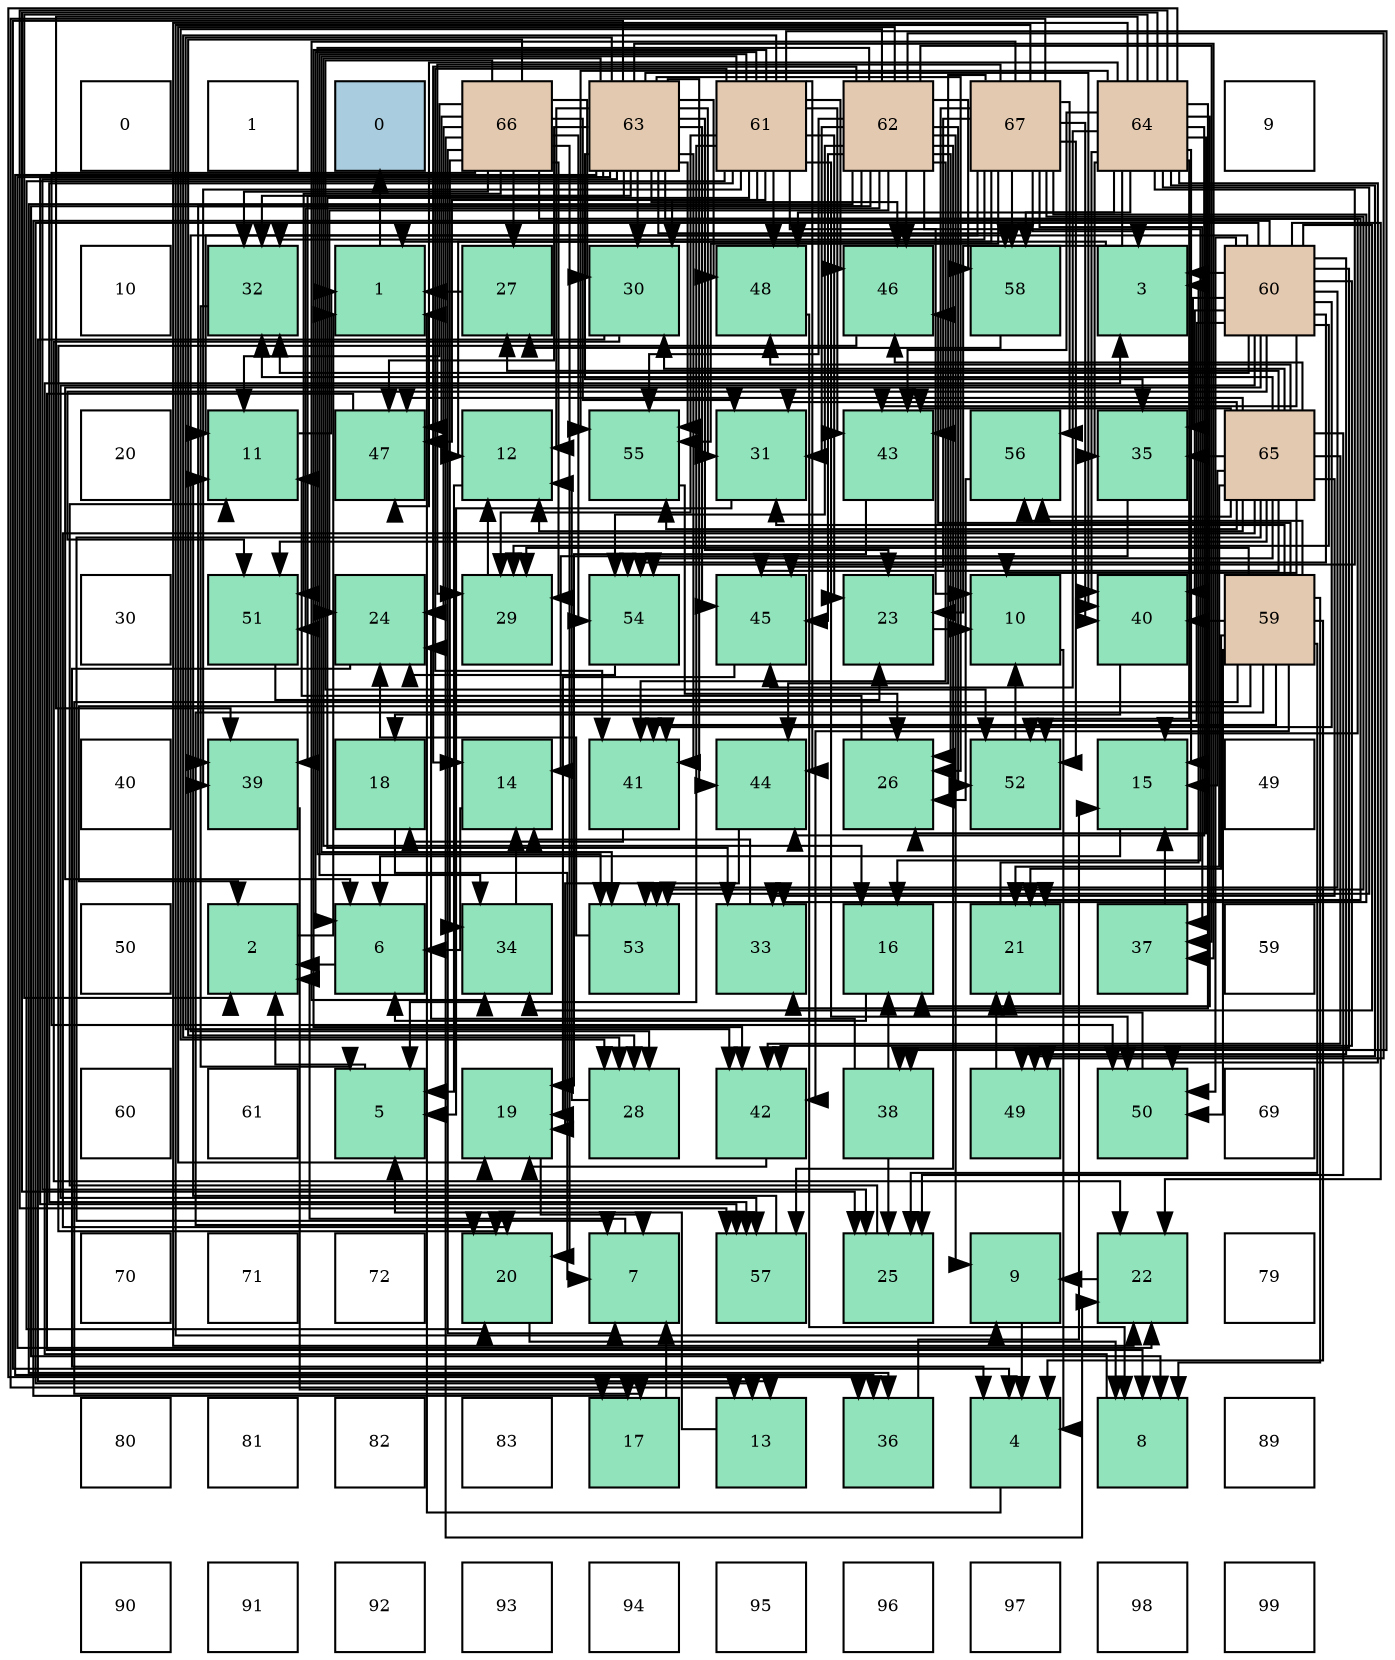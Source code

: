 digraph layout{
 rankdir=TB;
 splines=ortho;
 node [style=filled shape=square fixedsize=true width=0.6];
0[label="0", fontsize=8, fillcolor="#ffffff"];
1[label="1", fontsize=8, fillcolor="#ffffff"];
2[label="0", fontsize=8, fillcolor="#a9ccde"];
3[label="66", fontsize=8, fillcolor="#e3c9af"];
4[label="63", fontsize=8, fillcolor="#e3c9af"];
5[label="61", fontsize=8, fillcolor="#e3c9af"];
6[label="62", fontsize=8, fillcolor="#e3c9af"];
7[label="67", fontsize=8, fillcolor="#e3c9af"];
8[label="64", fontsize=8, fillcolor="#e3c9af"];
9[label="9", fontsize=8, fillcolor="#ffffff"];
10[label="10", fontsize=8, fillcolor="#ffffff"];
11[label="32", fontsize=8, fillcolor="#91e3bb"];
12[label="1", fontsize=8, fillcolor="#91e3bb"];
13[label="27", fontsize=8, fillcolor="#91e3bb"];
14[label="30", fontsize=8, fillcolor="#91e3bb"];
15[label="48", fontsize=8, fillcolor="#91e3bb"];
16[label="46", fontsize=8, fillcolor="#91e3bb"];
17[label="58", fontsize=8, fillcolor="#91e3bb"];
18[label="3", fontsize=8, fillcolor="#91e3bb"];
19[label="60", fontsize=8, fillcolor="#e3c9af"];
20[label="20", fontsize=8, fillcolor="#ffffff"];
21[label="11", fontsize=8, fillcolor="#91e3bb"];
22[label="47", fontsize=8, fillcolor="#91e3bb"];
23[label="12", fontsize=8, fillcolor="#91e3bb"];
24[label="55", fontsize=8, fillcolor="#91e3bb"];
25[label="31", fontsize=8, fillcolor="#91e3bb"];
26[label="43", fontsize=8, fillcolor="#91e3bb"];
27[label="56", fontsize=8, fillcolor="#91e3bb"];
28[label="35", fontsize=8, fillcolor="#91e3bb"];
29[label="65", fontsize=8, fillcolor="#e3c9af"];
30[label="30", fontsize=8, fillcolor="#ffffff"];
31[label="51", fontsize=8, fillcolor="#91e3bb"];
32[label="24", fontsize=8, fillcolor="#91e3bb"];
33[label="29", fontsize=8, fillcolor="#91e3bb"];
34[label="54", fontsize=8, fillcolor="#91e3bb"];
35[label="45", fontsize=8, fillcolor="#91e3bb"];
36[label="23", fontsize=8, fillcolor="#91e3bb"];
37[label="10", fontsize=8, fillcolor="#91e3bb"];
38[label="40", fontsize=8, fillcolor="#91e3bb"];
39[label="59", fontsize=8, fillcolor="#e3c9af"];
40[label="40", fontsize=8, fillcolor="#ffffff"];
41[label="39", fontsize=8, fillcolor="#91e3bb"];
42[label="18", fontsize=8, fillcolor="#91e3bb"];
43[label="14", fontsize=8, fillcolor="#91e3bb"];
44[label="41", fontsize=8, fillcolor="#91e3bb"];
45[label="44", fontsize=8, fillcolor="#91e3bb"];
46[label="26", fontsize=8, fillcolor="#91e3bb"];
47[label="52", fontsize=8, fillcolor="#91e3bb"];
48[label="15", fontsize=8, fillcolor="#91e3bb"];
49[label="49", fontsize=8, fillcolor="#ffffff"];
50[label="50", fontsize=8, fillcolor="#ffffff"];
51[label="2", fontsize=8, fillcolor="#91e3bb"];
52[label="6", fontsize=8, fillcolor="#91e3bb"];
53[label="34", fontsize=8, fillcolor="#91e3bb"];
54[label="53", fontsize=8, fillcolor="#91e3bb"];
55[label="33", fontsize=8, fillcolor="#91e3bb"];
56[label="16", fontsize=8, fillcolor="#91e3bb"];
57[label="21", fontsize=8, fillcolor="#91e3bb"];
58[label="37", fontsize=8, fillcolor="#91e3bb"];
59[label="59", fontsize=8, fillcolor="#ffffff"];
60[label="60", fontsize=8, fillcolor="#ffffff"];
61[label="61", fontsize=8, fillcolor="#ffffff"];
62[label="5", fontsize=8, fillcolor="#91e3bb"];
63[label="19", fontsize=8, fillcolor="#91e3bb"];
64[label="28", fontsize=8, fillcolor="#91e3bb"];
65[label="42", fontsize=8, fillcolor="#91e3bb"];
66[label="38", fontsize=8, fillcolor="#91e3bb"];
67[label="49", fontsize=8, fillcolor="#91e3bb"];
68[label="50", fontsize=8, fillcolor="#91e3bb"];
69[label="69", fontsize=8, fillcolor="#ffffff"];
70[label="70", fontsize=8, fillcolor="#ffffff"];
71[label="71", fontsize=8, fillcolor="#ffffff"];
72[label="72", fontsize=8, fillcolor="#ffffff"];
73[label="20", fontsize=8, fillcolor="#91e3bb"];
74[label="7", fontsize=8, fillcolor="#91e3bb"];
75[label="57", fontsize=8, fillcolor="#91e3bb"];
76[label="25", fontsize=8, fillcolor="#91e3bb"];
77[label="9", fontsize=8, fillcolor="#91e3bb"];
78[label="22", fontsize=8, fillcolor="#91e3bb"];
79[label="79", fontsize=8, fillcolor="#ffffff"];
80[label="80", fontsize=8, fillcolor="#ffffff"];
81[label="81", fontsize=8, fillcolor="#ffffff"];
82[label="82", fontsize=8, fillcolor="#ffffff"];
83[label="83", fontsize=8, fillcolor="#ffffff"];
84[label="17", fontsize=8, fillcolor="#91e3bb"];
85[label="13", fontsize=8, fillcolor="#91e3bb"];
86[label="36", fontsize=8, fillcolor="#91e3bb"];
87[label="4", fontsize=8, fillcolor="#91e3bb"];
88[label="8", fontsize=8, fillcolor="#91e3bb"];
89[label="89", fontsize=8, fillcolor="#ffffff"];
90[label="90", fontsize=8, fillcolor="#ffffff"];
91[label="91", fontsize=8, fillcolor="#ffffff"];
92[label="92", fontsize=8, fillcolor="#ffffff"];
93[label="93", fontsize=8, fillcolor="#ffffff"];
94[label="94", fontsize=8, fillcolor="#ffffff"];
95[label="95", fontsize=8, fillcolor="#ffffff"];
96[label="96", fontsize=8, fillcolor="#ffffff"];
97[label="97", fontsize=8, fillcolor="#ffffff"];
98[label="98", fontsize=8, fillcolor="#ffffff"];
99[label="99", fontsize=8, fillcolor="#ffffff"];
edge [constraint=false, style=vis];12 -> 2;
51 -> 12;
18 -> 12;
87 -> 12;
62 -> 51;
52 -> 51;
74 -> 51;
88 -> 18;
77 -> 87;
37 -> 87;
21 -> 12;
23 -> 62;
85 -> 62;
43 -> 52;
48 -> 52;
56 -> 52;
84 -> 74;
42 -> 74;
63 -> 74;
73 -> 88;
57 -> 18;
78 -> 77;
36 -> 37;
32 -> 87;
76 -> 21;
46 -> 21;
13 -> 12;
64 -> 23;
33 -> 23;
14 -> 85;
14 -> 78;
25 -> 62;
11 -> 62;
55 -> 43;
53 -> 43;
28 -> 43;
86 -> 48;
58 -> 48;
66 -> 56;
66 -> 32;
66 -> 76;
41 -> 84;
38 -> 42;
44 -> 42;
65 -> 63;
26 -> 63;
45 -> 63;
35 -> 63;
16 -> 73;
22 -> 88;
15 -> 88;
67 -> 57;
68 -> 57;
31 -> 36;
47 -> 37;
54 -> 32;
34 -> 32;
24 -> 46;
27 -> 46;
75 -> 21;
17 -> 13;
39 -> 51;
39 -> 87;
39 -> 88;
39 -> 84;
39 -> 73;
39 -> 57;
39 -> 76;
39 -> 33;
39 -> 25;
39 -> 38;
39 -> 44;
39 -> 65;
39 -> 16;
39 -> 68;
39 -> 27;
19 -> 18;
19 -> 52;
19 -> 85;
19 -> 84;
19 -> 78;
19 -> 64;
19 -> 33;
19 -> 11;
19 -> 53;
19 -> 28;
19 -> 66;
19 -> 38;
19 -> 44;
19 -> 65;
19 -> 26;
19 -> 67;
19 -> 68;
19 -> 31;
19 -> 47;
19 -> 54;
19 -> 34;
19 -> 75;
5 -> 62;
5 -> 52;
5 -> 37;
5 -> 73;
5 -> 36;
5 -> 64;
5 -> 33;
5 -> 14;
5 -> 55;
5 -> 53;
5 -> 66;
5 -> 41;
5 -> 44;
5 -> 65;
5 -> 26;
5 -> 45;
5 -> 16;
5 -> 22;
5 -> 15;
5 -> 68;
5 -> 54;
5 -> 75;
6 -> 88;
6 -> 77;
6 -> 43;
6 -> 56;
6 -> 63;
6 -> 32;
6 -> 46;
6 -> 64;
6 -> 25;
6 -> 86;
6 -> 58;
6 -> 41;
6 -> 44;
6 -> 35;
6 -> 16;
6 -> 67;
6 -> 31;
6 -> 47;
6 -> 54;
6 -> 34;
6 -> 24;
6 -> 75;
6 -> 17;
4 -> 87;
4 -> 23;
4 -> 56;
4 -> 57;
4 -> 78;
4 -> 36;
4 -> 76;
4 -> 46;
4 -> 14;
4 -> 25;
4 -> 11;
4 -> 28;
4 -> 86;
4 -> 58;
4 -> 41;
4 -> 38;
4 -> 44;
4 -> 65;
4 -> 45;
4 -> 35;
4 -> 16;
4 -> 22;
4 -> 15;
4 -> 24;
4 -> 75;
4 -> 17;
8 -> 51;
8 -> 48;
8 -> 56;
8 -> 78;
8 -> 36;
8 -> 76;
8 -> 46;
8 -> 55;
8 -> 28;
8 -> 86;
8 -> 41;
8 -> 38;
8 -> 26;
8 -> 45;
8 -> 35;
8 -> 22;
8 -> 15;
8 -> 67;
8 -> 68;
8 -> 47;
8 -> 54;
8 -> 34;
8 -> 24;
8 -> 75;
8 -> 17;
29 -> 74;
29 -> 37;
29 -> 23;
29 -> 48;
29 -> 73;
29 -> 57;
29 -> 76;
29 -> 13;
29 -> 14;
29 -> 25;
29 -> 11;
29 -> 55;
29 -> 28;
29 -> 65;
29 -> 26;
29 -> 35;
29 -> 16;
29 -> 22;
29 -> 15;
29 -> 31;
29 -> 34;
29 -> 24;
29 -> 27;
3 -> 74;
3 -> 21;
3 -> 48;
3 -> 73;
3 -> 78;
3 -> 32;
3 -> 13;
3 -> 64;
3 -> 33;
3 -> 14;
3 -> 25;
3 -> 11;
3 -> 53;
3 -> 22;
3 -> 68;
3 -> 31;
3 -> 47;
3 -> 34;
7 -> 18;
7 -> 77;
7 -> 21;
7 -> 23;
7 -> 85;
7 -> 33;
7 -> 11;
7 -> 55;
7 -> 53;
7 -> 58;
7 -> 38;
7 -> 26;
7 -> 45;
7 -> 35;
7 -> 47;
7 -> 54;
7 -> 24;
7 -> 27;
7 -> 17;
edge [constraint=true, style=invis];
0 -> 10 -> 20 -> 30 -> 40 -> 50 -> 60 -> 70 -> 80 -> 90;
1 -> 11 -> 21 -> 31 -> 41 -> 51 -> 61 -> 71 -> 81 -> 91;
2 -> 12 -> 22 -> 32 -> 42 -> 52 -> 62 -> 72 -> 82 -> 92;
3 -> 13 -> 23 -> 33 -> 43 -> 53 -> 63 -> 73 -> 83 -> 93;
4 -> 14 -> 24 -> 34 -> 44 -> 54 -> 64 -> 74 -> 84 -> 94;
5 -> 15 -> 25 -> 35 -> 45 -> 55 -> 65 -> 75 -> 85 -> 95;
6 -> 16 -> 26 -> 36 -> 46 -> 56 -> 66 -> 76 -> 86 -> 96;
7 -> 17 -> 27 -> 37 -> 47 -> 57 -> 67 -> 77 -> 87 -> 97;
8 -> 18 -> 28 -> 38 -> 48 -> 58 -> 68 -> 78 -> 88 -> 98;
9 -> 19 -> 29 -> 39 -> 49 -> 59 -> 69 -> 79 -> 89 -> 99;
rank = same {0 -> 1 -> 2 -> 3 -> 4 -> 5 -> 6 -> 7 -> 8 -> 9};
rank = same {10 -> 11 -> 12 -> 13 -> 14 -> 15 -> 16 -> 17 -> 18 -> 19};
rank = same {20 -> 21 -> 22 -> 23 -> 24 -> 25 -> 26 -> 27 -> 28 -> 29};
rank = same {30 -> 31 -> 32 -> 33 -> 34 -> 35 -> 36 -> 37 -> 38 -> 39};
rank = same {40 -> 41 -> 42 -> 43 -> 44 -> 45 -> 46 -> 47 -> 48 -> 49};
rank = same {50 -> 51 -> 52 -> 53 -> 54 -> 55 -> 56 -> 57 -> 58 -> 59};
rank = same {60 -> 61 -> 62 -> 63 -> 64 -> 65 -> 66 -> 67 -> 68 -> 69};
rank = same {70 -> 71 -> 72 -> 73 -> 74 -> 75 -> 76 -> 77 -> 78 -> 79};
rank = same {80 -> 81 -> 82 -> 83 -> 84 -> 85 -> 86 -> 87 -> 88 -> 89};
rank = same {90 -> 91 -> 92 -> 93 -> 94 -> 95 -> 96 -> 97 -> 98 -> 99};
}